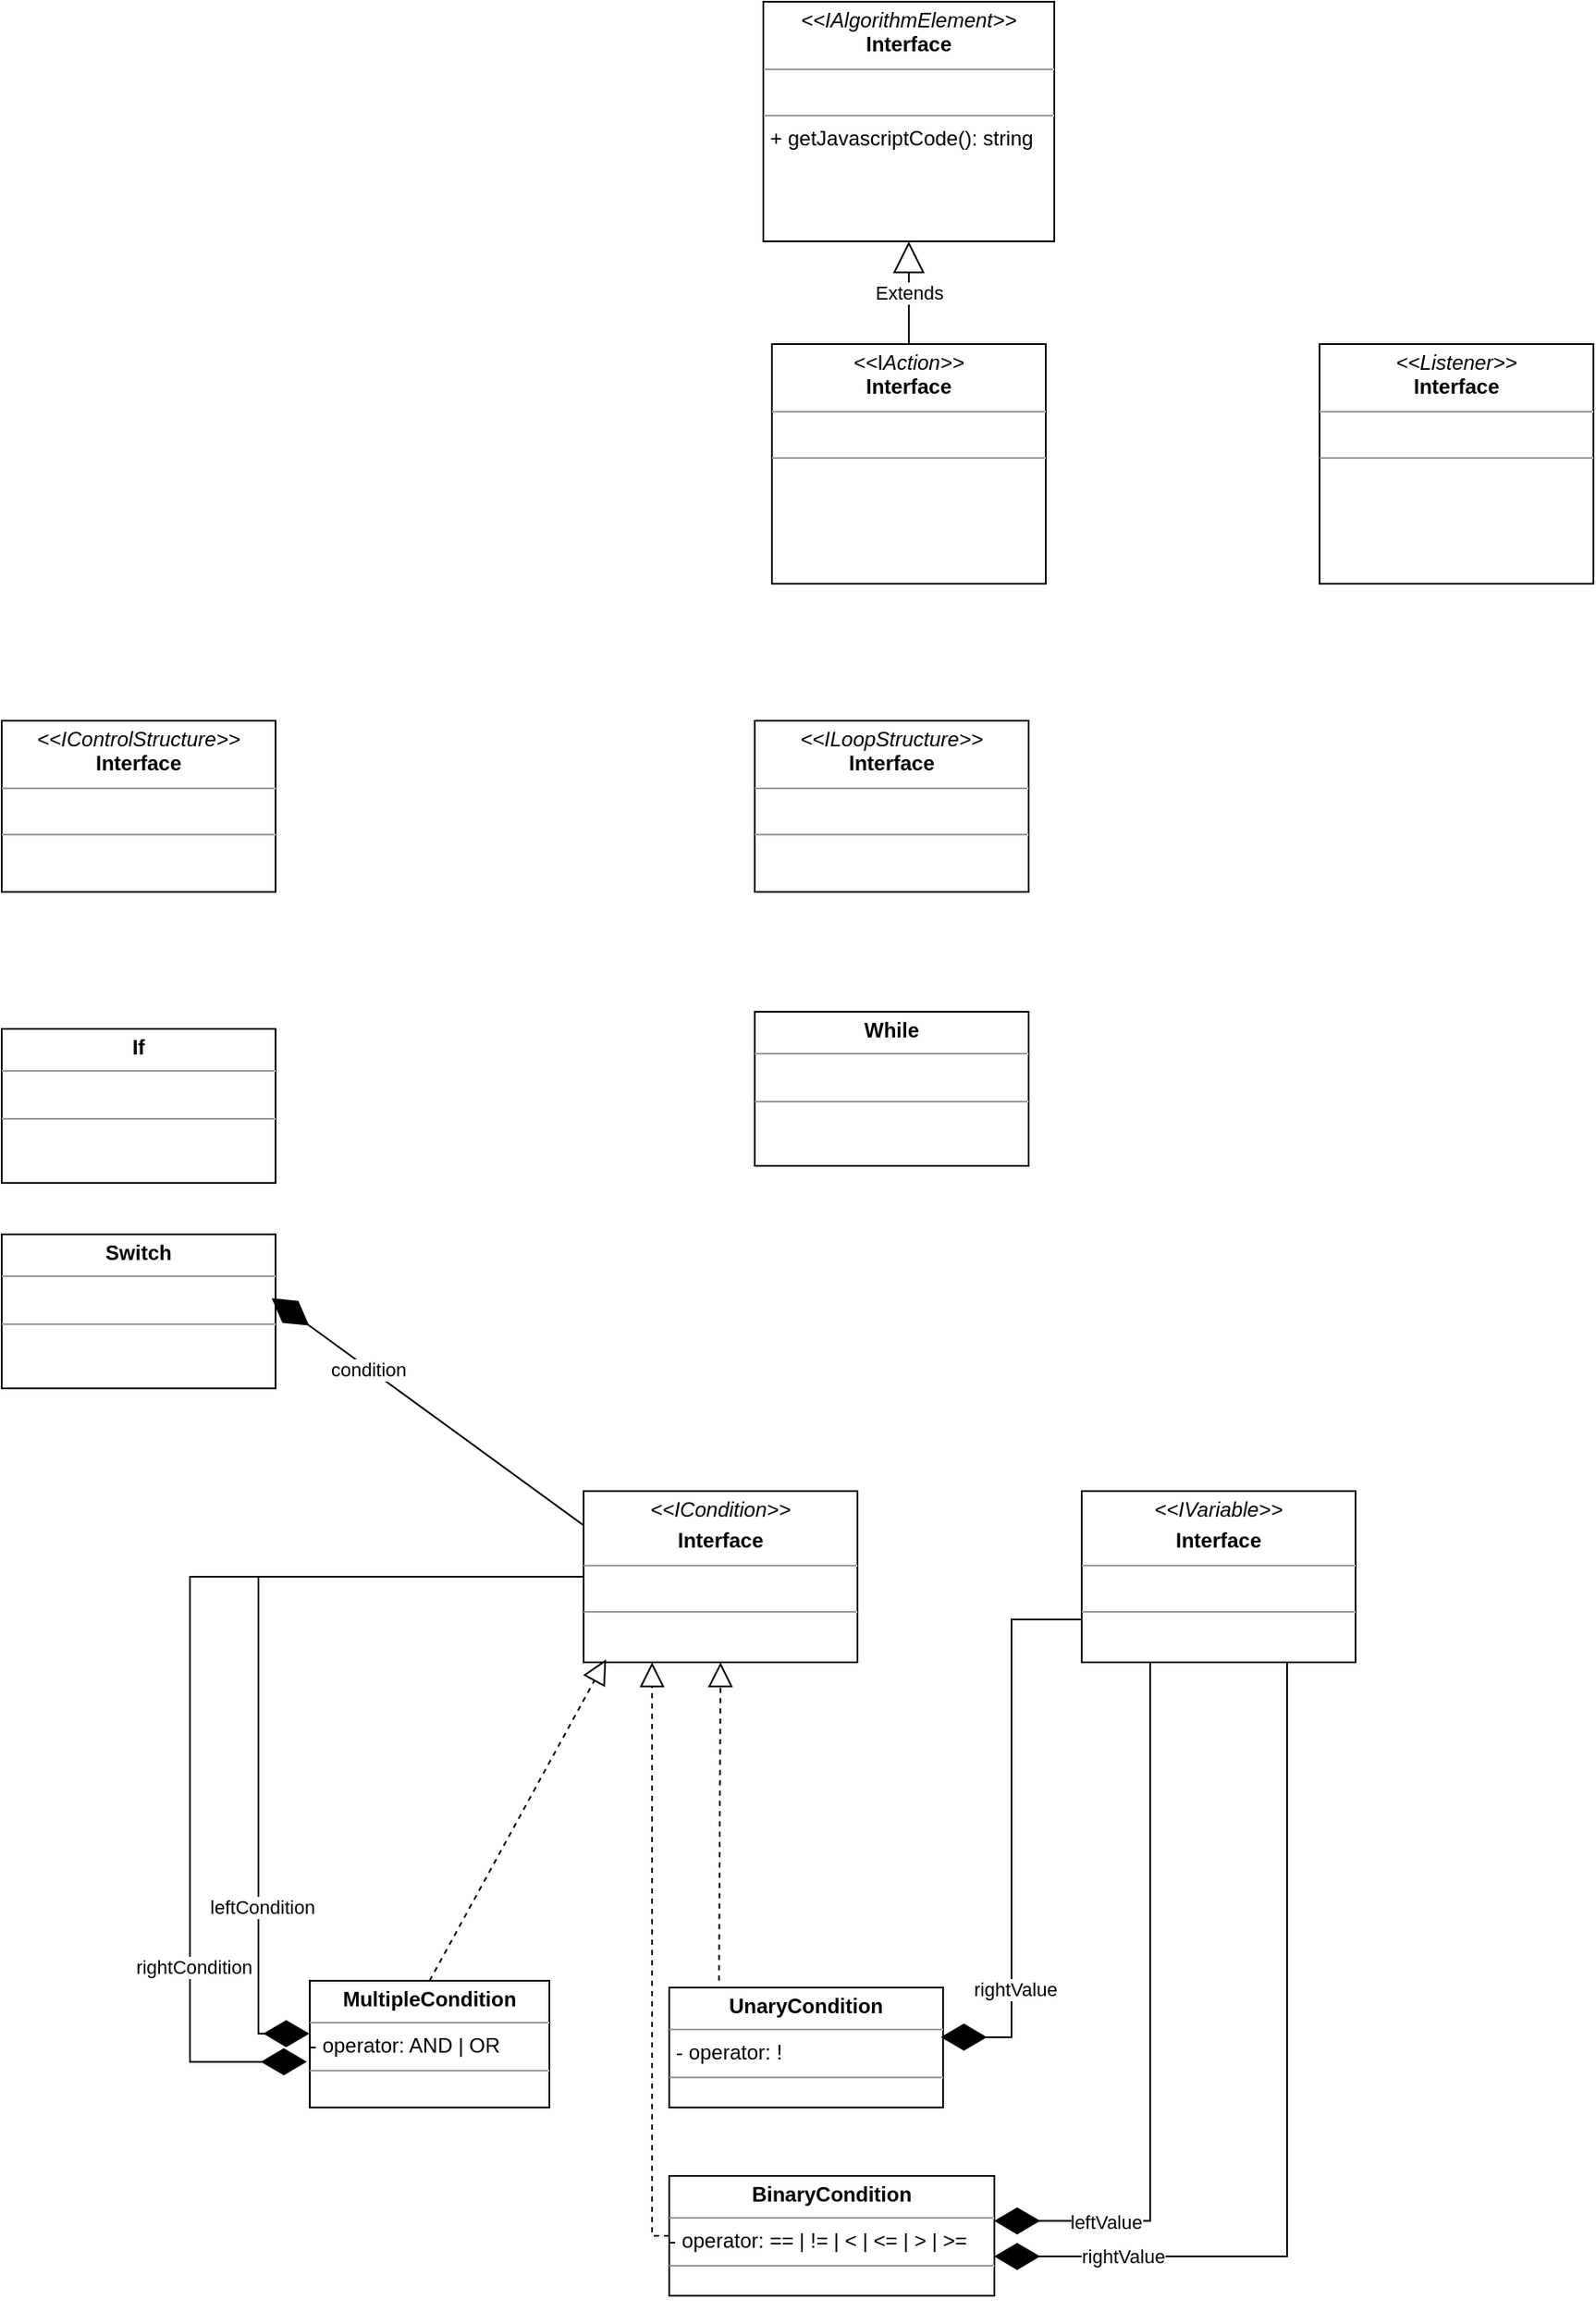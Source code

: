 <mxfile version="20.6.0" type="github">
  <diagram id="C5RBs43oDa-KdzZeNtuy" name="Page-1">
    <mxGraphModel dx="958" dy="635" grid="1" gridSize="10" guides="1" tooltips="1" connect="1" arrows="1" fold="1" page="1" pageScale="1" pageWidth="1169" pageHeight="827" math="0" shadow="0">
      <root>
        <mxCell id="WIyWlLk6GJQsqaUBKTNV-0" />
        <mxCell id="WIyWlLk6GJQsqaUBKTNV-1" parent="WIyWlLk6GJQsqaUBKTNV-0" />
        <mxCell id="GUMPVwp6jt3l8_LeHuC3-7" value="&lt;p style=&quot;margin:0px;margin-top:4px;text-align:center;&quot;&gt;&lt;i&gt;&amp;lt;&amp;lt;IAlgorithmElement&amp;gt;&amp;gt;&lt;/i&gt;&lt;br&gt;&lt;b&gt;Interface&lt;/b&gt;&lt;/p&gt;&lt;hr size=&quot;1&quot;&gt;&lt;p style=&quot;margin:0px;margin-left:4px;&quot;&gt;&lt;br&gt;&lt;/p&gt;&lt;hr size=&quot;1&quot;&gt;&lt;p style=&quot;margin:0px;margin-left:4px;&quot;&gt;+ getJavascriptCode(): string&lt;br&gt;&lt;/p&gt;" style="verticalAlign=top;align=left;overflow=fill;fontSize=12;fontFamily=Helvetica;html=1;" vertex="1" parent="WIyWlLk6GJQsqaUBKTNV-1">
          <mxGeometry x="495" y="40" width="170" height="140" as="geometry" />
        </mxCell>
        <mxCell id="GUMPVwp6jt3l8_LeHuC3-8" value="&lt;p style=&quot;margin:0px;margin-top:4px;text-align:center;&quot;&gt;&lt;i&gt;&amp;lt;&amp;lt;&lt;/i&gt;I&lt;i&gt;Action&amp;gt;&amp;gt;&lt;/i&gt;&lt;br&gt;&lt;b&gt;Interface&lt;/b&gt;&lt;/p&gt;&lt;hr size=&quot;1&quot;&gt;&lt;p style=&quot;margin:0px;margin-left:4px;&quot;&gt;&lt;br&gt;&lt;/p&gt;&lt;hr size=&quot;1&quot;&gt;&lt;p style=&quot;margin:0px;margin-left:4px;&quot;&gt;&lt;br&gt;&lt;/p&gt;" style="verticalAlign=top;align=left;overflow=fill;fontSize=12;fontFamily=Helvetica;html=1;" vertex="1" parent="WIyWlLk6GJQsqaUBKTNV-1">
          <mxGeometry x="500" y="240" width="160" height="140" as="geometry" />
        </mxCell>
        <mxCell id="GUMPVwp6jt3l8_LeHuC3-9" value="&lt;p style=&quot;margin:0px;margin-top:4px;text-align:center;&quot;&gt;&lt;i&gt;&amp;lt;&amp;lt;Listener&amp;gt;&amp;gt;&lt;/i&gt;&lt;br&gt;&lt;b&gt;Interface&lt;/b&gt;&lt;/p&gt;&lt;hr size=&quot;1&quot;&gt;&lt;p style=&quot;margin:0px;margin-left:4px;&quot;&gt;&lt;br&gt;&lt;/p&gt;&lt;hr size=&quot;1&quot;&gt;&lt;p style=&quot;margin:0px;margin-left:4px;&quot;&gt;&lt;br&gt;&lt;/p&gt;" style="verticalAlign=top;align=left;overflow=fill;fontSize=12;fontFamily=Helvetica;html=1;" vertex="1" parent="WIyWlLk6GJQsqaUBKTNV-1">
          <mxGeometry x="820" y="240" width="160" height="140" as="geometry" />
        </mxCell>
        <mxCell id="GUMPVwp6jt3l8_LeHuC3-10" value="&lt;p style=&quot;margin:0px;margin-top:4px;text-align:center;&quot;&gt;&lt;i&gt;&amp;lt;&amp;lt;IControlStructure&amp;gt;&amp;gt;&lt;/i&gt;&lt;br&gt;&lt;b&gt;Interface&lt;/b&gt;&lt;/p&gt;&lt;hr size=&quot;1&quot;&gt;&lt;p style=&quot;margin:0px;margin-left:4px;&quot;&gt;&lt;br&gt;&lt;/p&gt;&lt;hr size=&quot;1&quot;&gt;&lt;p style=&quot;margin:0px;margin-left:4px;&quot;&gt;&lt;br&gt;&lt;/p&gt;" style="verticalAlign=top;align=left;overflow=fill;fontSize=12;fontFamily=Helvetica;html=1;" vertex="1" parent="WIyWlLk6GJQsqaUBKTNV-1">
          <mxGeometry x="50" y="460" width="160" height="100" as="geometry" />
        </mxCell>
        <mxCell id="GUMPVwp6jt3l8_LeHuC3-11" value="&lt;p style=&quot;margin:0px;margin-top:4px;text-align:center;&quot;&gt;&lt;i&gt;&amp;lt;&amp;lt;ILoopStructure&amp;gt;&amp;gt;&lt;/i&gt;&lt;br&gt;&lt;b&gt;Interface&lt;/b&gt;&lt;/p&gt;&lt;hr size=&quot;1&quot;&gt;&lt;p style=&quot;margin:0px;margin-left:4px;&quot;&gt;&lt;br&gt;&lt;/p&gt;&lt;hr size=&quot;1&quot;&gt;&lt;p style=&quot;margin:0px;margin-left:4px;&quot;&gt;&lt;br&gt;&lt;/p&gt;" style="verticalAlign=top;align=left;overflow=fill;fontSize=12;fontFamily=Helvetica;html=1;" vertex="1" parent="WIyWlLk6GJQsqaUBKTNV-1">
          <mxGeometry x="490" y="460" width="160" height="100" as="geometry" />
        </mxCell>
        <mxCell id="GUMPVwp6jt3l8_LeHuC3-14" value="&lt;p style=&quot;margin:0px;margin-top:4px;text-align:center;&quot;&gt;&lt;b&gt;If&lt;/b&gt;&lt;/p&gt;&lt;hr size=&quot;1&quot;&gt;&lt;p style=&quot;margin:0px;margin-left:4px;&quot;&gt;&lt;br&gt;&lt;/p&gt;&lt;hr size=&quot;1&quot;&gt;&lt;p style=&quot;margin:0px;margin-left:4px;&quot;&gt;&lt;br&gt;&lt;/p&gt;" style="verticalAlign=top;align=left;overflow=fill;fontSize=12;fontFamily=Helvetica;html=1;" vertex="1" parent="WIyWlLk6GJQsqaUBKTNV-1">
          <mxGeometry x="50" y="640" width="160" height="90" as="geometry" />
        </mxCell>
        <mxCell id="GUMPVwp6jt3l8_LeHuC3-15" value="&lt;p style=&quot;margin:0px;margin-top:4px;text-align:center;&quot;&gt;&lt;b&gt;Switch&lt;/b&gt;&lt;/p&gt;&lt;hr size=&quot;1&quot;&gt;&lt;p style=&quot;margin:0px;margin-left:4px;&quot;&gt;&lt;br&gt;&lt;/p&gt;&lt;hr size=&quot;1&quot;&gt;&lt;p style=&quot;margin:0px;margin-left:4px;&quot;&gt;&lt;br&gt;&lt;/p&gt;" style="verticalAlign=top;align=left;overflow=fill;fontSize=12;fontFamily=Helvetica;html=1;" vertex="1" parent="WIyWlLk6GJQsqaUBKTNV-1">
          <mxGeometry x="50" y="760" width="160" height="90" as="geometry" />
        </mxCell>
        <mxCell id="GUMPVwp6jt3l8_LeHuC3-16" value="&lt;p style=&quot;margin:0px;margin-top:4px;text-align:center;&quot;&gt;&lt;b&gt;While&lt;/b&gt;&lt;br&gt;&lt;/p&gt;&lt;hr size=&quot;1&quot;&gt;&lt;p style=&quot;margin:0px;margin-left:4px;&quot;&gt;&lt;br&gt;&lt;/p&gt;&lt;hr size=&quot;1&quot;&gt;&lt;p style=&quot;margin:0px;margin-left:4px;&quot;&gt;&lt;br&gt;&lt;/p&gt;" style="verticalAlign=top;align=left;overflow=fill;fontSize=12;fontFamily=Helvetica;html=1;" vertex="1" parent="WIyWlLk6GJQsqaUBKTNV-1">
          <mxGeometry x="490" y="630" width="160" height="90" as="geometry" />
        </mxCell>
        <mxCell id="GUMPVwp6jt3l8_LeHuC3-18" value="&lt;p style=&quot;margin:0px;margin-top:4px;text-align:center;&quot;&gt;&lt;i&gt;&amp;lt;&amp;lt;ICondition&amp;gt;&amp;gt;&lt;/i&gt;&lt;/p&gt;&lt;p style=&quot;margin:0px;margin-top:4px;text-align:center;&quot;&gt;&lt;b&gt;Interface&lt;br&gt;&lt;/b&gt;&lt;/p&gt;&lt;hr size=&quot;1&quot;&gt;&lt;p style=&quot;margin:0px;margin-left:4px;&quot;&gt;&lt;br&gt;&lt;/p&gt;&lt;hr size=&quot;1&quot;&gt;&lt;p style=&quot;margin:0px;margin-left:4px;&quot;&gt;&lt;br&gt;&lt;/p&gt;" style="verticalAlign=top;align=left;overflow=fill;fontSize=12;fontFamily=Helvetica;html=1;" vertex="1" parent="WIyWlLk6GJQsqaUBKTNV-1">
          <mxGeometry x="390" y="910" width="160" height="100" as="geometry" />
        </mxCell>
        <mxCell id="GUMPVwp6jt3l8_LeHuC3-29" value="&lt;p style=&quot;margin:0px;margin-top:4px;text-align:center;&quot;&gt;&lt;b&gt;UnaryCondition&lt;/b&gt;&lt;/p&gt;&lt;hr size=&quot;1&quot;&gt;&lt;p style=&quot;margin:0px;margin-left:4px;&quot;&gt;- operator: !&lt;br&gt;&lt;/p&gt;&lt;hr size=&quot;1&quot;&gt;&lt;p style=&quot;margin:0px;margin-left:4px;&quot;&gt;&lt;br&gt;&lt;/p&gt;" style="verticalAlign=top;align=left;overflow=fill;fontSize=12;fontFamily=Helvetica;html=1;" vertex="1" parent="WIyWlLk6GJQsqaUBKTNV-1">
          <mxGeometry x="440" y="1200" width="160" height="70" as="geometry" />
        </mxCell>
        <mxCell id="GUMPVwp6jt3l8_LeHuC3-30" value="&lt;p style=&quot;margin:0px;margin-top:4px;text-align:center;&quot;&gt;&lt;i&gt;&amp;lt;&amp;lt;IVariable&amp;gt;&amp;gt;&lt;/i&gt;&lt;/p&gt;&lt;p style=&quot;margin:0px;margin-top:4px;text-align:center;&quot;&gt;&lt;b&gt;Interface&lt;br&gt;&lt;/b&gt;&lt;/p&gt;&lt;hr size=&quot;1&quot;&gt;&lt;p style=&quot;margin:0px;margin-left:4px;&quot;&gt;&lt;br&gt;&lt;/p&gt;&lt;hr size=&quot;1&quot;&gt;" style="verticalAlign=top;align=left;overflow=fill;fontSize=12;fontFamily=Helvetica;html=1;" vertex="1" parent="WIyWlLk6GJQsqaUBKTNV-1">
          <mxGeometry x="681" y="910" width="160" height="100" as="geometry" />
        </mxCell>
        <mxCell id="GUMPVwp6jt3l8_LeHuC3-31" value="&lt;p style=&quot;margin:0px;margin-top:4px;text-align:center;&quot;&gt;&lt;b&gt;BinaryCondition&lt;/b&gt;&lt;/p&gt;&lt;hr size=&quot;1&quot;&gt;- operator: == | != | &amp;lt; | &amp;lt;= | &amp;gt; | &amp;gt;=&lt;br&gt;&lt;hr size=&quot;1&quot;&gt;&lt;p style=&quot;margin:0px;margin-left:4px;&quot;&gt;&lt;br&gt;&lt;/p&gt;" style="verticalAlign=top;align=left;overflow=fill;fontSize=12;fontFamily=Helvetica;html=1;" vertex="1" parent="WIyWlLk6GJQsqaUBKTNV-1">
          <mxGeometry x="440" y="1310" width="190" height="70" as="geometry" />
        </mxCell>
        <mxCell id="GUMPVwp6jt3l8_LeHuC3-32" value="&lt;p style=&quot;margin:0px;margin-top:4px;text-align:center;&quot;&gt;&lt;b&gt;MultipleCondition&lt;/b&gt;&lt;/p&gt;&lt;hr size=&quot;1&quot;&gt;- operator: AND | OR&lt;br&gt;&lt;hr size=&quot;1&quot;&gt;&lt;p style=&quot;margin:0px;margin-left:4px;&quot;&gt;&lt;br&gt;&lt;/p&gt;" style="verticalAlign=top;align=left;overflow=fill;fontSize=12;fontFamily=Helvetica;html=1;" vertex="1" parent="WIyWlLk6GJQsqaUBKTNV-1">
          <mxGeometry x="230" y="1196" width="140" height="74" as="geometry" />
        </mxCell>
        <mxCell id="GUMPVwp6jt3l8_LeHuC3-33" value="" style="endArrow=diamondThin;endFill=1;endSize=24;html=1;rounded=0;exitX=0;exitY=0.5;exitDx=0;exitDy=0;entryX=-0.002;entryY=0.418;entryDx=0;entryDy=0;entryPerimeter=0;edgeStyle=elbowEdgeStyle;" edge="1" parent="WIyWlLk6GJQsqaUBKTNV-1" source="GUMPVwp6jt3l8_LeHuC3-18" target="GUMPVwp6jt3l8_LeHuC3-32">
          <mxGeometry width="160" relative="1" as="geometry">
            <mxPoint x="410" y="1140" as="sourcePoint" />
            <mxPoint x="570" y="1140" as="targetPoint" />
            <Array as="points">
              <mxPoint x="200" y="1090" />
            </Array>
          </mxGeometry>
        </mxCell>
        <mxCell id="GUMPVwp6jt3l8_LeHuC3-34" value="leftCondition" style="edgeLabel;html=1;align=center;verticalAlign=middle;resizable=0;points=[];" vertex="1" connectable="0" parent="GUMPVwp6jt3l8_LeHuC3-33">
          <mxGeometry x="0.575" y="2" relative="1" as="geometry">
            <mxPoint as="offset" />
          </mxGeometry>
        </mxCell>
        <mxCell id="GUMPVwp6jt3l8_LeHuC3-35" value="" style="endArrow=diamondThin;endFill=1;endSize=24;html=1;rounded=0;exitX=0;exitY=0.5;exitDx=0;exitDy=0;entryX=-0.012;entryY=0.64;entryDx=0;entryDy=0;entryPerimeter=0;edgeStyle=elbowEdgeStyle;" edge="1" parent="WIyWlLk6GJQsqaUBKTNV-1" source="GUMPVwp6jt3l8_LeHuC3-18" target="GUMPVwp6jt3l8_LeHuC3-32">
          <mxGeometry width="160" relative="1" as="geometry">
            <mxPoint x="400" y="970" as="sourcePoint" />
            <mxPoint x="301.33" y="1222.22" as="targetPoint" />
            <Array as="points">
              <mxPoint x="160" y="1120" />
            </Array>
          </mxGeometry>
        </mxCell>
        <mxCell id="GUMPVwp6jt3l8_LeHuC3-36" value="rightCondition" style="edgeLabel;html=1;align=center;verticalAlign=middle;resizable=0;points=[];" vertex="1" connectable="0" parent="GUMPVwp6jt3l8_LeHuC3-35">
          <mxGeometry x="0.575" y="2" relative="1" as="geometry">
            <mxPoint as="offset" />
          </mxGeometry>
        </mxCell>
        <mxCell id="GUMPVwp6jt3l8_LeHuC3-37" value="" style="endArrow=block;dashed=1;endFill=0;endSize=12;html=1;rounded=0;exitX=0.5;exitY=0;exitDx=0;exitDy=0;entryX=0.082;entryY=0.982;entryDx=0;entryDy=0;entryPerimeter=0;" edge="1" parent="WIyWlLk6GJQsqaUBKTNV-1" source="GUMPVwp6jt3l8_LeHuC3-32" target="GUMPVwp6jt3l8_LeHuC3-18">
          <mxGeometry width="160" relative="1" as="geometry">
            <mxPoint x="370" y="1170" as="sourcePoint" />
            <mxPoint x="530" y="1170" as="targetPoint" />
          </mxGeometry>
        </mxCell>
        <mxCell id="GUMPVwp6jt3l8_LeHuC3-38" value="" style="endArrow=block;dashed=1;endFill=0;endSize=12;html=1;rounded=0;exitX=0.182;exitY=-0.059;exitDx=0;exitDy=0;entryX=0.5;entryY=1;entryDx=0;entryDy=0;exitPerimeter=0;" edge="1" parent="WIyWlLk6GJQsqaUBKTNV-1" source="GUMPVwp6jt3l8_LeHuC3-29" target="GUMPVwp6jt3l8_LeHuC3-18">
          <mxGeometry width="160" relative="1" as="geometry">
            <mxPoint x="310" y="1206" as="sourcePoint" />
            <mxPoint x="440" y="1020" as="targetPoint" />
          </mxGeometry>
        </mxCell>
        <mxCell id="GUMPVwp6jt3l8_LeHuC3-39" value="" style="endArrow=block;dashed=1;endFill=0;endSize=12;html=1;rounded=0;exitX=0;exitY=0.5;exitDx=0;exitDy=0;edgeStyle=elbowEdgeStyle;" edge="1" parent="WIyWlLk6GJQsqaUBKTNV-1" source="GUMPVwp6jt3l8_LeHuC3-31">
          <mxGeometry width="160" relative="1" as="geometry">
            <mxPoint x="479.12" y="1204.926" as="sourcePoint" />
            <mxPoint x="430" y="1010" as="targetPoint" />
            <Array as="points">
              <mxPoint x="430" y="1180" />
            </Array>
          </mxGeometry>
        </mxCell>
        <mxCell id="GUMPVwp6jt3l8_LeHuC3-40" value="" style="endArrow=diamondThin;endFill=1;endSize=24;html=1;rounded=0;exitX=0;exitY=0.75;exitDx=0;exitDy=0;entryX=0.992;entryY=0.414;entryDx=0;entryDy=0;entryPerimeter=0;edgeStyle=elbowEdgeStyle;" edge="1" parent="WIyWlLk6GJQsqaUBKTNV-1" source="GUMPVwp6jt3l8_LeHuC3-30" target="GUMPVwp6jt3l8_LeHuC3-29">
          <mxGeometry width="160" relative="1" as="geometry">
            <mxPoint x="400" y="970" as="sourcePoint" />
            <mxPoint x="239.72" y="1236.932" as="targetPoint" />
            <Array as="points">
              <mxPoint x="640" y="1110" />
            </Array>
          </mxGeometry>
        </mxCell>
        <mxCell id="GUMPVwp6jt3l8_LeHuC3-41" value="rightValue" style="edgeLabel;html=1;align=center;verticalAlign=middle;resizable=0;points=[];" vertex="1" connectable="0" parent="GUMPVwp6jt3l8_LeHuC3-40">
          <mxGeometry x="0.575" y="2" relative="1" as="geometry">
            <mxPoint as="offset" />
          </mxGeometry>
        </mxCell>
        <mxCell id="GUMPVwp6jt3l8_LeHuC3-42" value="" style="endArrow=diamondThin;endFill=1;endSize=24;html=1;rounded=0;exitX=0.25;exitY=1;exitDx=0;exitDy=0;entryX=0.999;entryY=0.375;entryDx=0;entryDy=0;entryPerimeter=0;edgeStyle=orthogonalEdgeStyle;" edge="1" parent="WIyWlLk6GJQsqaUBKTNV-1" source="GUMPVwp6jt3l8_LeHuC3-30" target="GUMPVwp6jt3l8_LeHuC3-31">
          <mxGeometry width="160" relative="1" as="geometry">
            <mxPoint x="691" y="995" as="sourcePoint" />
            <mxPoint x="608.72" y="1238.98" as="targetPoint" />
          </mxGeometry>
        </mxCell>
        <mxCell id="GUMPVwp6jt3l8_LeHuC3-48" value="leftValue" style="edgeLabel;html=1;align=center;verticalAlign=middle;resizable=0;points=[];" vertex="1" connectable="0" parent="GUMPVwp6jt3l8_LeHuC3-42">
          <mxGeometry x="0.69" relative="1" as="geometry">
            <mxPoint as="offset" />
          </mxGeometry>
        </mxCell>
        <mxCell id="GUMPVwp6jt3l8_LeHuC3-44" value="" style="endArrow=diamondThin;endFill=1;endSize=24;html=1;rounded=0;exitX=0.75;exitY=1;exitDx=0;exitDy=0;entryX=0.999;entryY=0.672;entryDx=0;entryDy=0;edgeStyle=orthogonalEdgeStyle;entryPerimeter=0;" edge="1" parent="WIyWlLk6GJQsqaUBKTNV-1" source="GUMPVwp6jt3l8_LeHuC3-30" target="GUMPVwp6jt3l8_LeHuC3-31">
          <mxGeometry width="160" relative="1" as="geometry">
            <mxPoint x="731" y="1020" as="sourcePoint" />
            <mxPoint x="639.81" y="1353.75" as="targetPoint" />
          </mxGeometry>
        </mxCell>
        <mxCell id="GUMPVwp6jt3l8_LeHuC3-49" value="rightValue" style="edgeLabel;html=1;align=center;verticalAlign=middle;resizable=0;points=[];" vertex="1" connectable="0" parent="GUMPVwp6jt3l8_LeHuC3-44">
          <mxGeometry x="0.71" relative="1" as="geometry">
            <mxPoint as="offset" />
          </mxGeometry>
        </mxCell>
        <mxCell id="GUMPVwp6jt3l8_LeHuC3-50" style="edgeStyle=orthogonalEdgeStyle;rounded=0;orthogonalLoop=1;jettySize=auto;html=1;exitX=0.5;exitY=1;exitDx=0;exitDy=0;" edge="1" parent="WIyWlLk6GJQsqaUBKTNV-1" source="GUMPVwp6jt3l8_LeHuC3-31" target="GUMPVwp6jt3l8_LeHuC3-31">
          <mxGeometry relative="1" as="geometry" />
        </mxCell>
        <mxCell id="GUMPVwp6jt3l8_LeHuC3-51" value="" style="endArrow=diamondThin;endFill=1;endSize=24;html=1;rounded=0;entryX=0.986;entryY=0.415;entryDx=0;entryDy=0;entryPerimeter=0;" edge="1" parent="WIyWlLk6GJQsqaUBKTNV-1" target="GUMPVwp6jt3l8_LeHuC3-15">
          <mxGeometry width="160" relative="1" as="geometry">
            <mxPoint x="390" y="930" as="sourcePoint" />
            <mxPoint x="550" y="930" as="targetPoint" />
          </mxGeometry>
        </mxCell>
        <mxCell id="GUMPVwp6jt3l8_LeHuC3-52" value="condition" style="edgeLabel;html=1;align=center;verticalAlign=middle;resizable=0;points=[];" vertex="1" connectable="0" parent="GUMPVwp6jt3l8_LeHuC3-51">
          <mxGeometry x="0.39" y="1" relative="1" as="geometry">
            <mxPoint x="1" as="offset" />
          </mxGeometry>
        </mxCell>
        <mxCell id="GUMPVwp6jt3l8_LeHuC3-55" value="Extends" style="endArrow=block;endSize=16;endFill=0;html=1;rounded=0;entryX=0.5;entryY=1;entryDx=0;entryDy=0;exitX=0.5;exitY=0;exitDx=0;exitDy=0;" edge="1" parent="WIyWlLk6GJQsqaUBKTNV-1" source="GUMPVwp6jt3l8_LeHuC3-8" target="GUMPVwp6jt3l8_LeHuC3-7">
          <mxGeometry width="160" relative="1" as="geometry">
            <mxPoint x="430" y="230" as="sourcePoint" />
            <mxPoint x="590" y="230" as="targetPoint" />
          </mxGeometry>
        </mxCell>
      </root>
    </mxGraphModel>
  </diagram>
</mxfile>
